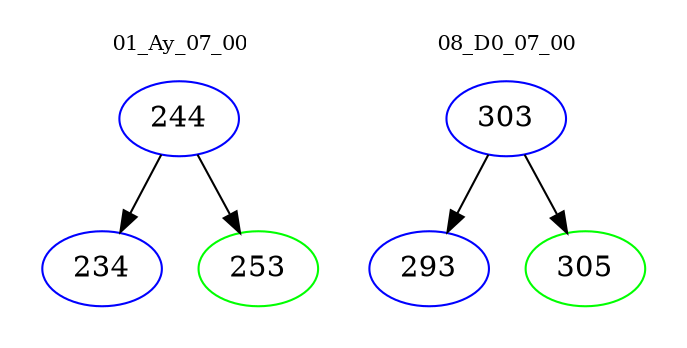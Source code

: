 digraph{
subgraph cluster_0 {
color = white
label = "01_Ay_07_00";
fontsize=10;
T0_244 [label="244", color="blue"]
T0_244 -> T0_234 [color="black"]
T0_234 [label="234", color="blue"]
T0_244 -> T0_253 [color="black"]
T0_253 [label="253", color="green"]
}
subgraph cluster_1 {
color = white
label = "08_D0_07_00";
fontsize=10;
T1_303 [label="303", color="blue"]
T1_303 -> T1_293 [color="black"]
T1_293 [label="293", color="blue"]
T1_303 -> T1_305 [color="black"]
T1_305 [label="305", color="green"]
}
}
